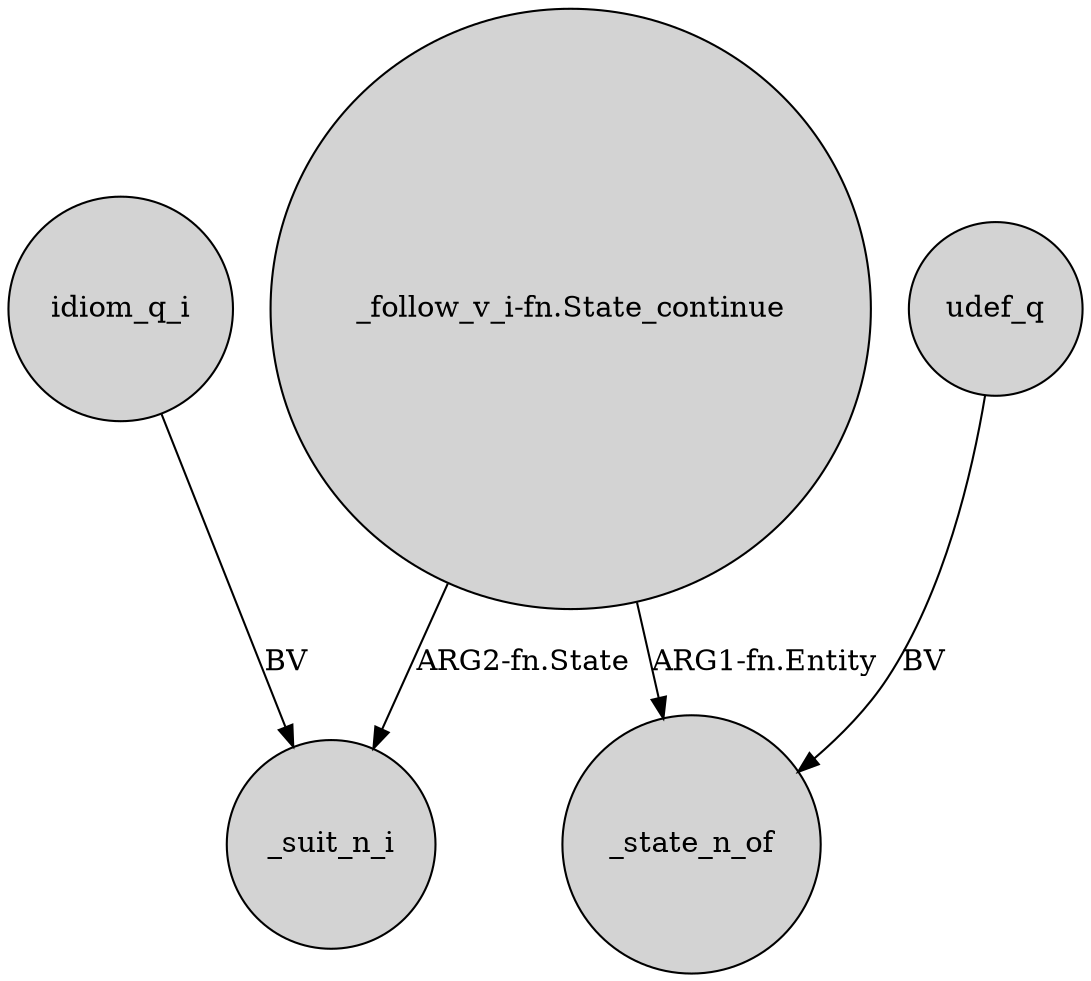 digraph {
	node [shape=circle style=filled]
	idiom_q_i -> _suit_n_i [label=BV]
	"_follow_v_i-fn.State_continue" -> _state_n_of [label="ARG1-fn.Entity"]
	"_follow_v_i-fn.State_continue" -> _suit_n_i [label="ARG2-fn.State"]
	udef_q -> _state_n_of [label=BV]
}

